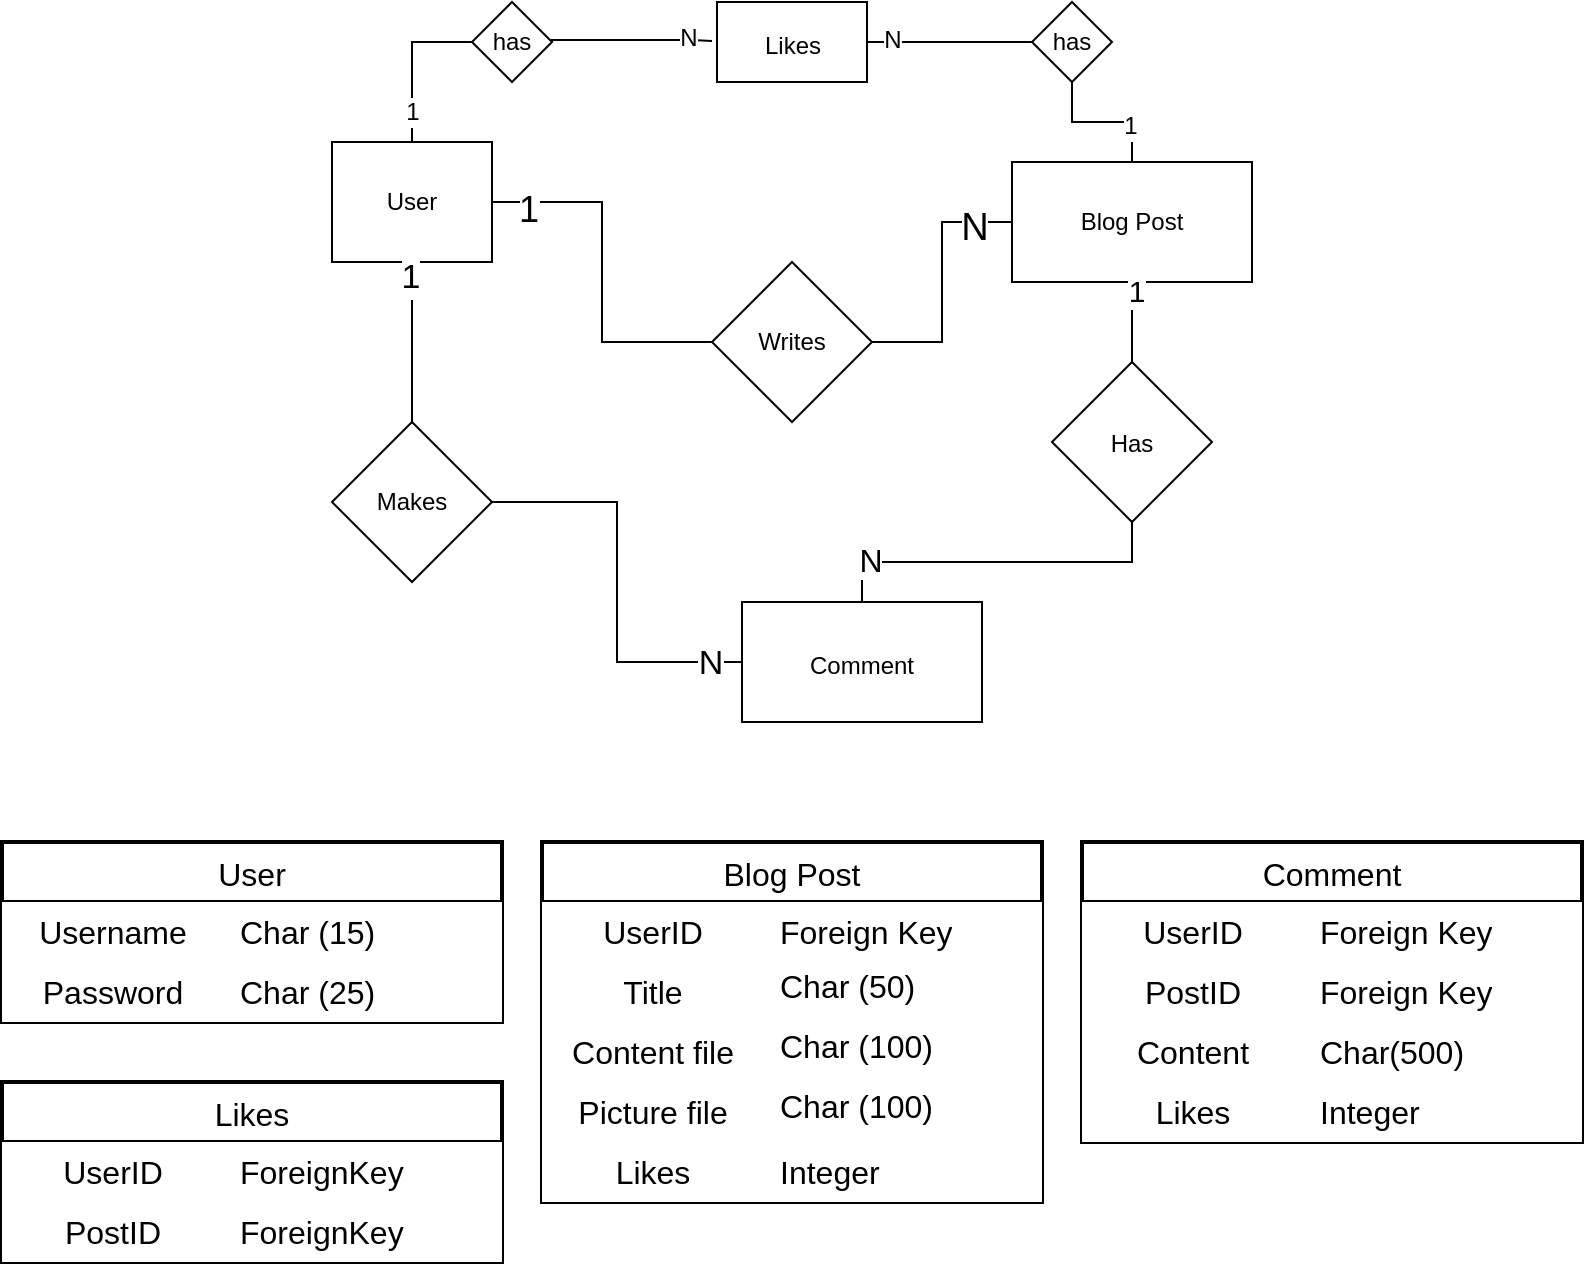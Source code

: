 <mxfile version="20.8.20" type="device"><diagram id="R2lEEEUBdFMjLlhIrx00" name="Page-1"><mxGraphModel dx="1247" dy="670" grid="1" gridSize="10" guides="1" tooltips="1" connect="1" arrows="1" fold="1" page="1" pageScale="1" pageWidth="850" pageHeight="1100" math="0" shadow="0" extFonts="Permanent Marker^https://fonts.googleapis.com/css?family=Permanent+Marker"><root><mxCell id="0"/><mxCell id="1" parent="0"/><mxCell id="F5QpXThq52hJpRcY9pm4-1" value="Blog Post" style="rounded=0;whiteSpace=wrap;html=1;" parent="1" vertex="1"><mxGeometry x="545" y="190" width="120" height="60" as="geometry"/></mxCell><mxCell id="F5QpXThq52hJpRcY9pm4-9" style="edgeStyle=orthogonalEdgeStyle;rounded=0;orthogonalLoop=1;jettySize=auto;html=1;exitX=1;exitY=0.5;exitDx=0;exitDy=0;entryX=0;entryY=0.5;entryDx=0;entryDy=0;endArrow=none;endFill=0;" parent="1" source="F5QpXThq52hJpRcY9pm4-2" target="F5QpXThq52hJpRcY9pm4-6" edge="1"><mxGeometry relative="1" as="geometry"/></mxCell><mxCell id="F5QpXThq52hJpRcY9pm4-10" value="1" style="edgeLabel;html=1;align=center;verticalAlign=middle;resizable=0;points=[];fontSize=18;" parent="F5QpXThq52hJpRcY9pm4-9" vertex="1" connectable="0"><mxGeometry x="-0.8" y="-4" relative="1" as="geometry"><mxPoint as="offset"/></mxGeometry></mxCell><mxCell id="F5QpXThq52hJpRcY9pm4-2" value="User" style="rounded=0;whiteSpace=wrap;html=1;" parent="1" vertex="1"><mxGeometry x="205" y="180" width="80" height="60" as="geometry"/></mxCell><mxCell id="F5QpXThq52hJpRcY9pm4-8" style="edgeStyle=orthogonalEdgeStyle;rounded=0;orthogonalLoop=1;jettySize=auto;html=1;exitX=1;exitY=0.5;exitDx=0;exitDy=0;entryX=0;entryY=0.5;entryDx=0;entryDy=0;endArrow=none;endFill=0;" parent="1" source="F5QpXThq52hJpRcY9pm4-6" target="F5QpXThq52hJpRcY9pm4-1" edge="1"><mxGeometry relative="1" as="geometry"/></mxCell><mxCell id="F5QpXThq52hJpRcY9pm4-11" value="&lt;div style=&quot;font-size: 19px;&quot;&gt;N&lt;/div&gt;" style="edgeLabel;html=1;align=center;verticalAlign=middle;resizable=0;points=[];fontSize=19;" parent="F5QpXThq52hJpRcY9pm4-8" vertex="1" connectable="0"><mxGeometry x="0.7" y="-3" relative="1" as="geometry"><mxPoint as="offset"/></mxGeometry></mxCell><mxCell id="F5QpXThq52hJpRcY9pm4-6" value="&lt;div&gt;Writes&lt;/div&gt;" style="rhombus;whiteSpace=wrap;html=1;" parent="1" vertex="1"><mxGeometry x="395" y="240" width="80" height="80" as="geometry"/></mxCell><mxCell id="F5QpXThq52hJpRcY9pm4-12" value="&lt;font style=&quot;font-size: 12px;&quot;&gt;Comment&lt;/font&gt;" style="rounded=0;whiteSpace=wrap;html=1;fontSize=18;" parent="1" vertex="1"><mxGeometry x="410" y="410" width="120" height="60" as="geometry"/></mxCell><mxCell id="F5QpXThq52hJpRcY9pm4-15" style="edgeStyle=orthogonalEdgeStyle;rounded=0;orthogonalLoop=1;jettySize=auto;html=1;exitX=0.5;exitY=0;exitDx=0;exitDy=0;entryX=0.5;entryY=1;entryDx=0;entryDy=0;fontSize=12;endArrow=none;endFill=0;" parent="1" source="F5QpXThq52hJpRcY9pm4-14" target="F5QpXThq52hJpRcY9pm4-2" edge="1"><mxGeometry relative="1" as="geometry"><Array as="points"><mxPoint x="245" y="310"/></Array></mxGeometry></mxCell><mxCell id="F5QpXThq52hJpRcY9pm4-20" value="1" style="edgeLabel;html=1;align=center;verticalAlign=middle;resizable=0;points=[];fontSize=17;spacingLeft=-4;" parent="F5QpXThq52hJpRcY9pm4-15" vertex="1" connectable="0"><mxGeometry x="0.8" y="-1" relative="1" as="geometry"><mxPoint as="offset"/></mxGeometry></mxCell><mxCell id="F5QpXThq52hJpRcY9pm4-16" style="edgeStyle=orthogonalEdgeStyle;rounded=0;orthogonalLoop=1;jettySize=auto;html=1;exitX=1;exitY=0.5;exitDx=0;exitDy=0;entryX=0;entryY=0.5;entryDx=0;entryDy=0;fontSize=12;endArrow=none;endFill=0;" parent="1" source="F5QpXThq52hJpRcY9pm4-14" target="F5QpXThq52hJpRcY9pm4-12" edge="1"><mxGeometry relative="1" as="geometry"/></mxCell><mxCell id="F5QpXThq52hJpRcY9pm4-18" value="&lt;font style=&quot;font-size: 17px;&quot;&gt;N&lt;/font&gt;" style="edgeLabel;html=1;align=center;verticalAlign=middle;resizable=0;points=[];fontSize=12;spacingTop=10;spacingLeft=-13;" parent="F5QpXThq52hJpRcY9pm4-16" vertex="1" connectable="0"><mxGeometry x="0.9" y="4" relative="1" as="geometry"><mxPoint as="offset"/></mxGeometry></mxCell><mxCell id="F5QpXThq52hJpRcY9pm4-14" value="Makes" style="rhombus;whiteSpace=wrap;html=1;fontSize=12;" parent="1" vertex="1"><mxGeometry x="205" y="320" width="80" height="80" as="geometry"/></mxCell><mxCell id="F5QpXThq52hJpRcY9pm4-22" style="edgeStyle=orthogonalEdgeStyle;rounded=0;orthogonalLoop=1;jettySize=auto;html=1;exitX=0.5;exitY=0;exitDx=0;exitDy=0;entryX=0.5;entryY=1;entryDx=0;entryDy=0;fontSize=12;endArrow=none;endFill=0;" parent="1" source="F5QpXThq52hJpRcY9pm4-21" target="F5QpXThq52hJpRcY9pm4-1" edge="1"><mxGeometry relative="1" as="geometry"/></mxCell><mxCell id="F5QpXThq52hJpRcY9pm4-25" value="&lt;font style=&quot;font-size: 15px;&quot;&gt;1&lt;/font&gt;" style="edgeLabel;html=1;align=center;verticalAlign=middle;resizable=0;points=[];fontSize=12;" parent="F5QpXThq52hJpRcY9pm4-22" vertex="1" connectable="0"><mxGeometry x="0.808" y="-2" relative="1" as="geometry"><mxPoint as="offset"/></mxGeometry></mxCell><mxCell id="F5QpXThq52hJpRcY9pm4-23" style="edgeStyle=orthogonalEdgeStyle;rounded=0;orthogonalLoop=1;jettySize=auto;html=1;exitX=0.5;exitY=1;exitDx=0;exitDy=0;entryX=0.5;entryY=0;entryDx=0;entryDy=0;fontSize=12;endArrow=none;endFill=0;" parent="1" source="F5QpXThq52hJpRcY9pm4-21" target="F5QpXThq52hJpRcY9pm4-12" edge="1"><mxGeometry relative="1" as="geometry"/></mxCell><mxCell id="F5QpXThq52hJpRcY9pm4-24" value="N" style="edgeLabel;html=1;align=center;verticalAlign=middle;resizable=0;points=[];fontSize=16;" parent="F5QpXThq52hJpRcY9pm4-23" vertex="1" connectable="0"><mxGeometry x="0.733" y="-1" relative="1" as="geometry"><mxPoint as="offset"/></mxGeometry></mxCell><mxCell id="F5QpXThq52hJpRcY9pm4-21" value="&lt;font style=&quot;font-size: 12px;&quot;&gt;Has&lt;/font&gt;" style="rhombus;whiteSpace=wrap;html=1;fontSize=17;" parent="1" vertex="1"><mxGeometry x="565" y="290" width="80" height="80" as="geometry"/></mxCell><mxCell id="F5QpXThq52hJpRcY9pm4-45" value="User" style="shape=table;startSize=30;container=1;collapsible=0;childLayout=tableLayout;fixedRows=1;rowLines=0;fontStyle=0;fontSize=16;strokeColor=#000000;strokeWidth=2;perimeterSpacing=1;" parent="1" vertex="1"><mxGeometry x="40" y="530" width="250" height="90" as="geometry"/></mxCell><mxCell id="F5QpXThq52hJpRcY9pm4-46" value="" style="shape=tableRow;horizontal=0;startSize=0;swimlaneHead=0;swimlaneBody=0;top=0;left=0;bottom=0;right=0;collapsible=0;dropTarget=0;points=[[0,0.5],[1,0.5]];portConstraint=eastwest;fontSize=16;strokeColor=#000000;strokeWidth=2;perimeterSpacing=1;" parent="F5QpXThq52hJpRcY9pm4-45" vertex="1"><mxGeometry y="30" width="250" height="30" as="geometry"/></mxCell><mxCell id="F5QpXThq52hJpRcY9pm4-47" value="Username&lt;span style=&quot;white-space: pre;&quot;&gt;&lt;/span&gt;&lt;span style=&quot;white-space: pre;&quot;&gt;&lt;/span&gt;" style="shape=partialRectangle;html=1;whiteSpace=wrap;connectable=0;top=0;left=0;bottom=0;right=0;overflow=hidden;pointerEvents=1;fontSize=16;strokeColor=#000000;strokeWidth=2;perimeterSpacing=1;" parent="F5QpXThq52hJpRcY9pm4-46" vertex="1"><mxGeometry width="111" height="30" as="geometry"><mxRectangle width="111" height="30" as="alternateBounds"/></mxGeometry></mxCell><mxCell id="F5QpXThq52hJpRcY9pm4-48" value="Char (15)" style="shape=partialRectangle;html=1;whiteSpace=wrap;connectable=0;top=0;left=0;bottom=0;right=0;align=left;spacingLeft=6;overflow=hidden;fontSize=16;strokeColor=#000000;strokeWidth=2;perimeterSpacing=1;" parent="F5QpXThq52hJpRcY9pm4-46" vertex="1"><mxGeometry x="111" width="139" height="30" as="geometry"><mxRectangle width="139" height="30" as="alternateBounds"/></mxGeometry></mxCell><mxCell id="F5QpXThq52hJpRcY9pm4-49" value="" style="shape=tableRow;horizontal=0;startSize=0;swimlaneHead=0;swimlaneBody=0;top=0;left=0;bottom=0;right=0;collapsible=0;dropTarget=0;points=[[0,0.5],[1,0.5]];portConstraint=eastwest;fontSize=16;strokeColor=#000000;strokeWidth=2;perimeterSpacing=1;" parent="F5QpXThq52hJpRcY9pm4-45" vertex="1"><mxGeometry y="60" width="250" height="30" as="geometry"/></mxCell><mxCell id="F5QpXThq52hJpRcY9pm4-50" value="&lt;div&gt;Password&lt;span style=&quot;white-space: pre;&quot;&gt;&lt;/span&gt;&lt;/div&gt;" style="shape=partialRectangle;html=1;whiteSpace=wrap;connectable=0;top=0;left=0;bottom=0;right=0;overflow=hidden;fontSize=16;strokeColor=#000000;strokeWidth=2;perimeterSpacing=1;" parent="F5QpXThq52hJpRcY9pm4-49" vertex="1"><mxGeometry width="111" height="30" as="geometry"><mxRectangle width="111" height="30" as="alternateBounds"/></mxGeometry></mxCell><mxCell id="F5QpXThq52hJpRcY9pm4-51" value="Char (25)" style="shape=partialRectangle;html=1;whiteSpace=wrap;connectable=0;top=0;left=0;bottom=0;right=0;align=left;spacingLeft=6;overflow=hidden;fontSize=16;strokeColor=#000000;strokeWidth=2;perimeterSpacing=1;" parent="F5QpXThq52hJpRcY9pm4-49" vertex="1"><mxGeometry x="111" width="139" height="30" as="geometry"><mxRectangle width="139" height="30" as="alternateBounds"/></mxGeometry></mxCell><mxCell id="F5QpXThq52hJpRcY9pm4-55" value="Blog Post" style="shape=table;startSize=30;container=1;collapsible=0;childLayout=tableLayout;fixedRows=1;rowLines=0;fontStyle=0;fontSize=16;strokeColor=#000000;strokeWidth=2;perimeterSpacing=1;" parent="1" vertex="1"><mxGeometry x="310" y="530" width="250" height="180" as="geometry"/></mxCell><mxCell id="F5QpXThq52hJpRcY9pm4-56" value="" style="shape=tableRow;horizontal=0;startSize=0;swimlaneHead=0;swimlaneBody=0;top=0;left=0;bottom=0;right=0;collapsible=0;dropTarget=0;points=[[0,0.5],[1,0.5]];portConstraint=eastwest;fontSize=16;strokeColor=#000000;strokeWidth=2;perimeterSpacing=1;" parent="F5QpXThq52hJpRcY9pm4-55" vertex="1"><mxGeometry y="30" width="250" height="30" as="geometry"/></mxCell><mxCell id="F5QpXThq52hJpRcY9pm4-57" value="UserID" style="shape=partialRectangle;html=1;whiteSpace=wrap;connectable=0;top=0;left=0;bottom=0;right=0;overflow=hidden;pointerEvents=1;fontSize=16;strokeColor=#000000;strokeWidth=2;perimeterSpacing=1;" parent="F5QpXThq52hJpRcY9pm4-56" vertex="1"><mxGeometry width="111" height="30" as="geometry"><mxRectangle width="111" height="30" as="alternateBounds"/></mxGeometry></mxCell><mxCell id="F5QpXThq52hJpRcY9pm4-58" value="Foreign Key" style="shape=partialRectangle;html=1;whiteSpace=wrap;connectable=0;top=0;left=0;bottom=0;right=0;align=left;spacingLeft=6;overflow=hidden;fontSize=16;strokeColor=#000000;strokeWidth=2;perimeterSpacing=1;" parent="F5QpXThq52hJpRcY9pm4-56" vertex="1"><mxGeometry x="111" width="139" height="30" as="geometry"><mxRectangle width="139" height="30" as="alternateBounds"/></mxGeometry></mxCell><mxCell id="F5QpXThq52hJpRcY9pm4-59" value="" style="shape=tableRow;horizontal=0;startSize=0;swimlaneHead=0;swimlaneBody=0;top=0;left=0;bottom=0;right=0;collapsible=0;dropTarget=0;points=[[0,0.5],[1,0.5]];portConstraint=eastwest;fontSize=16;strokeColor=#000000;strokeWidth=2;perimeterSpacing=1;" parent="F5QpXThq52hJpRcY9pm4-55" vertex="1"><mxGeometry y="60" width="250" height="30" as="geometry"/></mxCell><mxCell id="F5QpXThq52hJpRcY9pm4-60" value="Title" style="shape=partialRectangle;html=1;whiteSpace=wrap;connectable=0;top=0;left=0;bottom=0;right=0;overflow=hidden;fontSize=16;strokeColor=#000000;strokeWidth=2;perimeterSpacing=1;" parent="F5QpXThq52hJpRcY9pm4-59" vertex="1"><mxGeometry width="111" height="30" as="geometry"><mxRectangle width="111" height="30" as="alternateBounds"/></mxGeometry></mxCell><mxCell id="F5QpXThq52hJpRcY9pm4-61" value="&lt;div&gt;Char (50)&lt;/div&gt;&lt;div&gt;&lt;br&gt;&lt;/div&gt;" style="shape=partialRectangle;html=1;whiteSpace=wrap;connectable=0;top=0;left=0;bottom=0;right=0;align=left;spacingLeft=6;overflow=hidden;fontSize=16;strokeColor=#000000;strokeWidth=2;perimeterSpacing=1;" parent="F5QpXThq52hJpRcY9pm4-59" vertex="1"><mxGeometry x="111" width="139" height="30" as="geometry"><mxRectangle width="139" height="30" as="alternateBounds"/></mxGeometry></mxCell><mxCell id="F5QpXThq52hJpRcY9pm4-69" value="" style="shape=tableRow;horizontal=0;startSize=0;swimlaneHead=0;swimlaneBody=0;top=0;left=0;bottom=0;right=0;collapsible=0;dropTarget=0;points=[[0,0.5],[1,0.5]];portConstraint=eastwest;fontSize=16;strokeColor=#000000;strokeWidth=2;perimeterSpacing=1;" parent="F5QpXThq52hJpRcY9pm4-55" vertex="1"><mxGeometry y="90" width="250" height="30" as="geometry"/></mxCell><mxCell id="F5QpXThq52hJpRcY9pm4-70" value="Content file" style="shape=partialRectangle;html=1;whiteSpace=wrap;connectable=0;top=0;left=0;bottom=0;right=0;overflow=hidden;fontSize=16;strokeColor=#000000;strokeWidth=2;perimeterSpacing=1;" parent="F5QpXThq52hJpRcY9pm4-69" vertex="1"><mxGeometry width="111" height="30" as="geometry"><mxRectangle width="111" height="30" as="alternateBounds"/></mxGeometry></mxCell><mxCell id="F5QpXThq52hJpRcY9pm4-71" value="&lt;div&gt;Char (100)&lt;/div&gt;&lt;div&gt;&lt;br&gt;&lt;/div&gt;" style="shape=partialRectangle;html=1;whiteSpace=wrap;connectable=0;top=0;left=0;bottom=0;right=0;align=left;spacingLeft=6;overflow=hidden;fontSize=16;strokeColor=#000000;strokeWidth=2;perimeterSpacing=1;" parent="F5QpXThq52hJpRcY9pm4-69" vertex="1"><mxGeometry x="111" width="139" height="30" as="geometry"><mxRectangle width="139" height="30" as="alternateBounds"/></mxGeometry></mxCell><mxCell id="F5QpXThq52hJpRcY9pm4-72" value="" style="shape=tableRow;horizontal=0;startSize=0;swimlaneHead=0;swimlaneBody=0;top=0;left=0;bottom=0;right=0;collapsible=0;dropTarget=0;points=[[0,0.5],[1,0.5]];portConstraint=eastwest;fontSize=16;strokeColor=#000000;strokeWidth=2;perimeterSpacing=1;" parent="F5QpXThq52hJpRcY9pm4-55" vertex="1"><mxGeometry y="120" width="250" height="30" as="geometry"/></mxCell><mxCell id="F5QpXThq52hJpRcY9pm4-73" value="Picture file" style="shape=partialRectangle;html=1;whiteSpace=wrap;connectable=0;top=0;left=0;bottom=0;right=0;overflow=hidden;fontSize=16;strokeColor=#000000;strokeWidth=2;perimeterSpacing=1;" parent="F5QpXThq52hJpRcY9pm4-72" vertex="1"><mxGeometry width="111" height="30" as="geometry"><mxRectangle width="111" height="30" as="alternateBounds"/></mxGeometry></mxCell><mxCell id="F5QpXThq52hJpRcY9pm4-74" value="&lt;div&gt;Char (100)&lt;/div&gt;&lt;div&gt;&lt;br&gt;&lt;/div&gt;" style="shape=partialRectangle;html=1;whiteSpace=wrap;connectable=0;top=0;left=0;bottom=0;right=0;align=left;spacingLeft=6;overflow=hidden;fontSize=16;strokeColor=#000000;strokeWidth=2;perimeterSpacing=1;" parent="F5QpXThq52hJpRcY9pm4-72" vertex="1"><mxGeometry x="111" width="139" height="30" as="geometry"><mxRectangle width="139" height="30" as="alternateBounds"/></mxGeometry></mxCell><mxCell id="F5QpXThq52hJpRcY9pm4-88" value="" style="shape=tableRow;horizontal=0;startSize=0;swimlaneHead=0;swimlaneBody=0;top=0;left=0;bottom=0;right=0;collapsible=0;dropTarget=0;points=[[0,0.5],[1,0.5]];portConstraint=eastwest;fontSize=16;strokeColor=#000000;strokeWidth=2;perimeterSpacing=1;" parent="F5QpXThq52hJpRcY9pm4-55" vertex="1"><mxGeometry y="150" width="250" height="30" as="geometry"/></mxCell><mxCell id="F5QpXThq52hJpRcY9pm4-89" value="Likes" style="shape=partialRectangle;html=1;whiteSpace=wrap;connectable=0;top=0;left=0;bottom=0;right=0;overflow=hidden;fontSize=16;strokeColor=#000000;strokeWidth=2;perimeterSpacing=1;" parent="F5QpXThq52hJpRcY9pm4-88" vertex="1"><mxGeometry width="111" height="30" as="geometry"><mxRectangle width="111" height="30" as="alternateBounds"/></mxGeometry></mxCell><mxCell id="F5QpXThq52hJpRcY9pm4-90" value="Integer" style="shape=partialRectangle;html=1;whiteSpace=wrap;connectable=0;top=0;left=0;bottom=0;right=0;align=left;spacingLeft=6;overflow=hidden;fontSize=16;strokeColor=#000000;strokeWidth=2;perimeterSpacing=1;" parent="F5QpXThq52hJpRcY9pm4-88" vertex="1"><mxGeometry x="111" width="139" height="30" as="geometry"><mxRectangle width="139" height="30" as="alternateBounds"/></mxGeometry></mxCell><mxCell id="F5QpXThq52hJpRcY9pm4-75" value="Comment" style="shape=table;startSize=30;container=1;collapsible=0;childLayout=tableLayout;fixedRows=1;rowLines=0;fontStyle=0;fontSize=16;strokeColor=#000000;strokeWidth=2;perimeterSpacing=1;" parent="1" vertex="1"><mxGeometry x="580" y="530" width="250" height="150" as="geometry"/></mxCell><mxCell id="F5QpXThq52hJpRcY9pm4-76" value="" style="shape=tableRow;horizontal=0;startSize=0;swimlaneHead=0;swimlaneBody=0;top=0;left=0;bottom=0;right=0;collapsible=0;dropTarget=0;points=[[0,0.5],[1,0.5]];portConstraint=eastwest;fontSize=16;strokeColor=#000000;strokeWidth=2;perimeterSpacing=1;" parent="F5QpXThq52hJpRcY9pm4-75" vertex="1"><mxGeometry y="30" width="250" height="30" as="geometry"/></mxCell><mxCell id="F5QpXThq52hJpRcY9pm4-77" value="UserID&lt;span style=&quot;white-space: pre;&quot;&gt;&lt;/span&gt;" style="shape=partialRectangle;html=1;whiteSpace=wrap;connectable=0;top=0;left=0;bottom=0;right=0;overflow=hidden;pointerEvents=1;fontSize=16;strokeColor=#000000;strokeWidth=2;perimeterSpacing=1;" parent="F5QpXThq52hJpRcY9pm4-76" vertex="1"><mxGeometry width="111" height="30" as="geometry"><mxRectangle width="111" height="30" as="alternateBounds"/></mxGeometry></mxCell><mxCell id="F5QpXThq52hJpRcY9pm4-78" value="Foreign Key" style="shape=partialRectangle;html=1;whiteSpace=wrap;connectable=0;top=0;left=0;bottom=0;right=0;align=left;spacingLeft=6;overflow=hidden;fontSize=16;strokeColor=#000000;strokeWidth=2;perimeterSpacing=1;" parent="F5QpXThq52hJpRcY9pm4-76" vertex="1"><mxGeometry x="111" width="139" height="30" as="geometry"><mxRectangle width="139" height="30" as="alternateBounds"/></mxGeometry></mxCell><mxCell id="F5QpXThq52hJpRcY9pm4-79" value="" style="shape=tableRow;horizontal=0;startSize=0;swimlaneHead=0;swimlaneBody=0;top=0;left=0;bottom=0;right=0;collapsible=0;dropTarget=0;points=[[0,0.5],[1,0.5]];portConstraint=eastwest;fontSize=16;strokeColor=#000000;strokeWidth=2;perimeterSpacing=1;" parent="F5QpXThq52hJpRcY9pm4-75" vertex="1"><mxGeometry y="60" width="250" height="30" as="geometry"/></mxCell><mxCell id="F5QpXThq52hJpRcY9pm4-80" value="PostID" style="shape=partialRectangle;html=1;whiteSpace=wrap;connectable=0;top=0;left=0;bottom=0;right=0;overflow=hidden;fontSize=16;strokeColor=#000000;strokeWidth=2;perimeterSpacing=1;" parent="F5QpXThq52hJpRcY9pm4-79" vertex="1"><mxGeometry width="111" height="30" as="geometry"><mxRectangle width="111" height="30" as="alternateBounds"/></mxGeometry></mxCell><mxCell id="F5QpXThq52hJpRcY9pm4-81" value="Foreign Key" style="shape=partialRectangle;html=1;whiteSpace=wrap;connectable=0;top=0;left=0;bottom=0;right=0;align=left;spacingLeft=6;overflow=hidden;fontSize=16;strokeColor=#000000;strokeWidth=2;perimeterSpacing=1;" parent="F5QpXThq52hJpRcY9pm4-79" vertex="1"><mxGeometry x="111" width="139" height="30" as="geometry"><mxRectangle width="139" height="30" as="alternateBounds"/></mxGeometry></mxCell><mxCell id="F5QpXThq52hJpRcY9pm4-82" value="" style="shape=tableRow;horizontal=0;startSize=0;swimlaneHead=0;swimlaneBody=0;top=0;left=0;bottom=0;right=0;collapsible=0;dropTarget=0;points=[[0,0.5],[1,0.5]];portConstraint=eastwest;fontSize=16;strokeColor=#000000;strokeWidth=2;perimeterSpacing=1;" parent="F5QpXThq52hJpRcY9pm4-75" vertex="1"><mxGeometry y="90" width="250" height="30" as="geometry"/></mxCell><mxCell id="F5QpXThq52hJpRcY9pm4-83" value="Content" style="shape=partialRectangle;html=1;whiteSpace=wrap;connectable=0;top=0;left=0;bottom=0;right=0;overflow=hidden;fontSize=16;strokeColor=#000000;strokeWidth=2;perimeterSpacing=1;" parent="F5QpXThq52hJpRcY9pm4-82" vertex="1"><mxGeometry width="111" height="30" as="geometry"><mxRectangle width="111" height="30" as="alternateBounds"/></mxGeometry></mxCell><mxCell id="F5QpXThq52hJpRcY9pm4-84" value="Char(500)" style="shape=partialRectangle;html=1;whiteSpace=wrap;connectable=0;top=0;left=0;bottom=0;right=0;align=left;spacingLeft=6;overflow=hidden;fontSize=16;strokeColor=#000000;strokeWidth=2;perimeterSpacing=1;" parent="F5QpXThq52hJpRcY9pm4-82" vertex="1"><mxGeometry x="111" width="139" height="30" as="geometry"><mxRectangle width="139" height="30" as="alternateBounds"/></mxGeometry></mxCell><mxCell id="F5QpXThq52hJpRcY9pm4-85" value="" style="shape=tableRow;horizontal=0;startSize=0;swimlaneHead=0;swimlaneBody=0;top=0;left=0;bottom=0;right=0;collapsible=0;dropTarget=0;points=[[0,0.5],[1,0.5]];portConstraint=eastwest;fontSize=16;strokeColor=#000000;strokeWidth=2;perimeterSpacing=1;" parent="F5QpXThq52hJpRcY9pm4-75" vertex="1"><mxGeometry y="120" width="250" height="30" as="geometry"/></mxCell><mxCell id="F5QpXThq52hJpRcY9pm4-86" value="Likes" style="shape=partialRectangle;html=1;whiteSpace=wrap;connectable=0;top=0;left=0;bottom=0;right=0;overflow=hidden;fontSize=16;strokeColor=#000000;strokeWidth=2;perimeterSpacing=1;" parent="F5QpXThq52hJpRcY9pm4-85" vertex="1"><mxGeometry width="111" height="30" as="geometry"><mxRectangle width="111" height="30" as="alternateBounds"/></mxGeometry></mxCell><mxCell id="F5QpXThq52hJpRcY9pm4-87" value="Integer" style="shape=partialRectangle;html=1;whiteSpace=wrap;connectable=0;top=0;left=0;bottom=0;right=0;align=left;spacingLeft=6;overflow=hidden;fontSize=16;strokeColor=#000000;strokeWidth=2;perimeterSpacing=1;" parent="F5QpXThq52hJpRcY9pm4-85" vertex="1"><mxGeometry x="111" width="139" height="30" as="geometry"><mxRectangle width="139" height="30" as="alternateBounds"/></mxGeometry></mxCell><mxCell id="F5QpXThq52hJpRcY9pm4-100" style="edgeStyle=orthogonalEdgeStyle;rounded=0;orthogonalLoop=1;jettySize=auto;html=1;exitX=1;exitY=0.5;exitDx=0;exitDy=0;entryX=0;entryY=0.5;entryDx=0;entryDy=0;fontSize=12;endArrow=none;endFill=0;" parent="1" source="F5QpXThq52hJpRcY9pm4-97" target="F5QpXThq52hJpRcY9pm4-99" edge="1"><mxGeometry relative="1" as="geometry"/></mxCell><mxCell id="F5QpXThq52hJpRcY9pm4-113" value="N" style="edgeLabel;html=1;align=center;verticalAlign=middle;resizable=0;points=[];fontSize=12;" parent="F5QpXThq52hJpRcY9pm4-100" vertex="1" connectable="0"><mxGeometry x="-0.705" y="1" relative="1" as="geometry"><mxPoint as="offset"/></mxGeometry></mxCell><mxCell id="F5QpXThq52hJpRcY9pm4-97" value="&lt;font style=&quot;font-size: 12px;&quot;&gt;Likes&lt;/font&gt;" style="rounded=0;whiteSpace=wrap;html=1;strokeColor=default;fontSize=16;" parent="1" vertex="1"><mxGeometry x="397.5" y="110" width="75" height="40" as="geometry"/></mxCell><mxCell id="F5QpXThq52hJpRcY9pm4-102" style="edgeStyle=orthogonalEdgeStyle;rounded=0;orthogonalLoop=1;jettySize=auto;html=1;exitX=1;exitY=0.5;exitDx=0;exitDy=0;fontSize=12;endArrow=none;endFill=0;" parent="1" source="F5QpXThq52hJpRcY9pm4-98" edge="1"><mxGeometry relative="1" as="geometry"><mxPoint x="395" y="129.471" as="targetPoint"/><Array as="points"><mxPoint x="385" y="129"/><mxPoint x="385" y="129"/></Array></mxGeometry></mxCell><mxCell id="F5QpXThq52hJpRcY9pm4-112" value="N" style="edgeLabel;html=1;align=center;verticalAlign=middle;resizable=0;points=[];fontSize=12;" parent="F5QpXThq52hJpRcY9pm4-102" vertex="1" connectable="0"><mxGeometry x="0.701" y="1" relative="1" as="geometry"><mxPoint as="offset"/></mxGeometry></mxCell><mxCell id="F5QpXThq52hJpRcY9pm4-103" style="edgeStyle=orthogonalEdgeStyle;rounded=0;orthogonalLoop=1;jettySize=auto;html=1;exitX=0;exitY=0.5;exitDx=0;exitDy=0;entryX=0.5;entryY=0;entryDx=0;entryDy=0;fontSize=12;endArrow=none;endFill=0;" parent="1" source="F5QpXThq52hJpRcY9pm4-98" target="F5QpXThq52hJpRcY9pm4-2" edge="1"><mxGeometry relative="1" as="geometry"/></mxCell><mxCell id="F5QpXThq52hJpRcY9pm4-111" value="1" style="edgeLabel;html=1;align=center;verticalAlign=middle;resizable=0;points=[];fontSize=12;" parent="F5QpXThq52hJpRcY9pm4-103" vertex="1" connectable="0"><mxGeometry x="0.619" relative="1" as="geometry"><mxPoint as="offset"/></mxGeometry></mxCell><mxCell id="F5QpXThq52hJpRcY9pm4-98" value="has" style="rhombus;whiteSpace=wrap;html=1;strokeColor=default;fontSize=12;" parent="1" vertex="1"><mxGeometry x="275" y="110" width="40" height="40" as="geometry"/></mxCell><mxCell id="F5QpXThq52hJpRcY9pm4-101" style="edgeStyle=orthogonalEdgeStyle;rounded=0;orthogonalLoop=1;jettySize=auto;html=1;exitX=0.5;exitY=1;exitDx=0;exitDy=0;entryX=0.5;entryY=0;entryDx=0;entryDy=0;fontSize=12;endArrow=none;endFill=0;" parent="1" source="F5QpXThq52hJpRcY9pm4-99" target="F5QpXThq52hJpRcY9pm4-1" edge="1"><mxGeometry relative="1" as="geometry"/></mxCell><mxCell id="F5QpXThq52hJpRcY9pm4-114" value="1" style="edgeLabel;html=1;align=center;verticalAlign=middle;resizable=0;points=[];fontSize=12;" parent="F5QpXThq52hJpRcY9pm4-101" vertex="1" connectable="0"><mxGeometry x="0.491" y="-1" relative="1" as="geometry"><mxPoint as="offset"/></mxGeometry></mxCell><mxCell id="F5QpXThq52hJpRcY9pm4-99" value="has" style="rhombus;whiteSpace=wrap;html=1;strokeColor=default;fontSize=12;" parent="1" vertex="1"><mxGeometry x="555" y="110" width="40" height="40" as="geometry"/></mxCell><mxCell id="F5QpXThq52hJpRcY9pm4-104" value="Likes" style="shape=table;startSize=30;container=1;collapsible=0;childLayout=tableLayout;fixedRows=1;rowLines=0;fontStyle=0;fontSize=16;strokeColor=#000000;strokeWidth=2;perimeterSpacing=1;" parent="1" vertex="1"><mxGeometry x="40" y="650" width="250" height="90" as="geometry"/></mxCell><mxCell id="F5QpXThq52hJpRcY9pm4-105" value="" style="shape=tableRow;horizontal=0;startSize=0;swimlaneHead=0;swimlaneBody=0;top=0;left=0;bottom=0;right=0;collapsible=0;dropTarget=0;points=[[0,0.5],[1,0.5]];portConstraint=eastwest;fontSize=16;strokeColor=#000000;strokeWidth=2;perimeterSpacing=1;" parent="F5QpXThq52hJpRcY9pm4-104" vertex="1"><mxGeometry y="30" width="250" height="30" as="geometry"/></mxCell><mxCell id="F5QpXThq52hJpRcY9pm4-106" value="UserID&lt;span style=&quot;white-space: pre;&quot;&gt;&lt;/span&gt;" style="shape=partialRectangle;html=1;whiteSpace=wrap;connectable=0;top=0;left=0;bottom=0;right=0;overflow=hidden;pointerEvents=1;fontSize=16;strokeColor=#000000;strokeWidth=2;perimeterSpacing=1;" parent="F5QpXThq52hJpRcY9pm4-105" vertex="1"><mxGeometry width="111" height="30" as="geometry"><mxRectangle width="111" height="30" as="alternateBounds"/></mxGeometry></mxCell><mxCell id="F5QpXThq52hJpRcY9pm4-107" value="ForeignKey" style="shape=partialRectangle;html=1;whiteSpace=wrap;connectable=0;top=0;left=0;bottom=0;right=0;align=left;spacingLeft=6;overflow=hidden;fontSize=16;strokeColor=#000000;strokeWidth=2;perimeterSpacing=1;" parent="F5QpXThq52hJpRcY9pm4-105" vertex="1"><mxGeometry x="111" width="139" height="30" as="geometry"><mxRectangle width="139" height="30" as="alternateBounds"/></mxGeometry></mxCell><mxCell id="F5QpXThq52hJpRcY9pm4-108" value="" style="shape=tableRow;horizontal=0;startSize=0;swimlaneHead=0;swimlaneBody=0;top=0;left=0;bottom=0;right=0;collapsible=0;dropTarget=0;points=[[0,0.5],[1,0.5]];portConstraint=eastwest;fontSize=16;strokeColor=#000000;strokeWidth=2;perimeterSpacing=1;" parent="F5QpXThq52hJpRcY9pm4-104" vertex="1"><mxGeometry y="60" width="250" height="30" as="geometry"/></mxCell><mxCell id="F5QpXThq52hJpRcY9pm4-109" value="PostID" style="shape=partialRectangle;html=1;whiteSpace=wrap;connectable=0;top=0;left=0;bottom=0;right=0;overflow=hidden;fontSize=16;strokeColor=#000000;strokeWidth=2;perimeterSpacing=1;" parent="F5QpXThq52hJpRcY9pm4-108" vertex="1"><mxGeometry width="111" height="30" as="geometry"><mxRectangle width="111" height="30" as="alternateBounds"/></mxGeometry></mxCell><mxCell id="F5QpXThq52hJpRcY9pm4-110" value="ForeignKey" style="shape=partialRectangle;html=1;whiteSpace=wrap;connectable=0;top=0;left=0;bottom=0;right=0;align=left;spacingLeft=6;overflow=hidden;fontSize=16;strokeColor=#000000;strokeWidth=2;perimeterSpacing=1;" parent="F5QpXThq52hJpRcY9pm4-108" vertex="1"><mxGeometry x="111" width="139" height="30" as="geometry"><mxRectangle width="139" height="30" as="alternateBounds"/></mxGeometry></mxCell></root></mxGraphModel></diagram></mxfile>